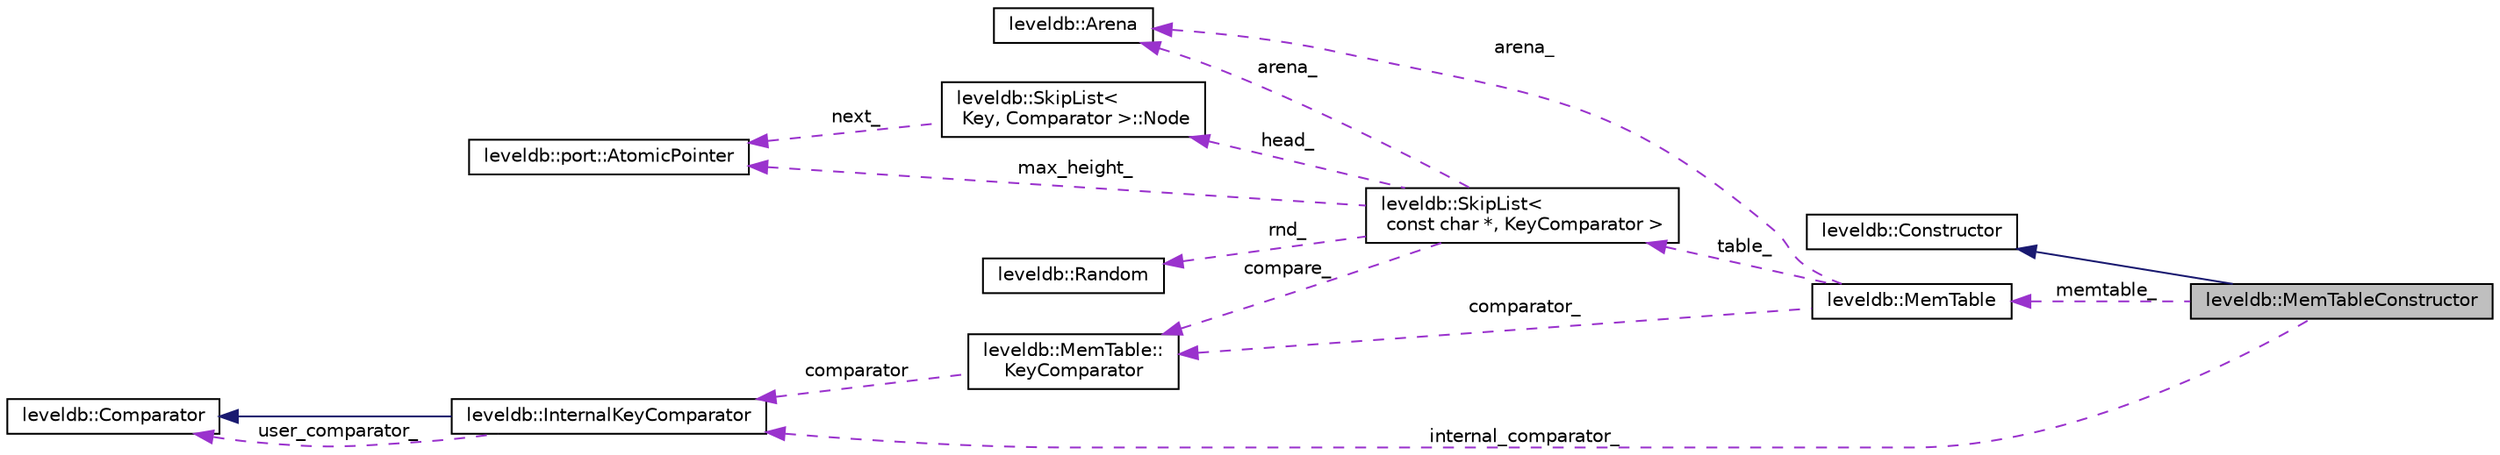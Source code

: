 digraph "leveldb::MemTableConstructor"
{
  edge [fontname="Helvetica",fontsize="10",labelfontname="Helvetica",labelfontsize="10"];
  node [fontname="Helvetica",fontsize="10",shape=record];
  rankdir="LR";
  Node1 [label="leveldb::MemTableConstructor",height=0.2,width=0.4,color="black", fillcolor="grey75", style="filled" fontcolor="black"];
  Node2 -> Node1 [dir="back",color="midnightblue",fontsize="10",style="solid"];
  Node2 [label="leveldb::Constructor",height=0.2,width=0.4,color="black", fillcolor="white", style="filled",URL="$classleveldb_1_1_constructor.html"];
  Node3 -> Node1 [dir="back",color="darkorchid3",fontsize="10",style="dashed",label=" memtable_" ];
  Node3 [label="leveldb::MemTable",height=0.2,width=0.4,color="black", fillcolor="white", style="filled",URL="$classleveldb_1_1_mem_table.html"];
  Node4 -> Node3 [dir="back",color="darkorchid3",fontsize="10",style="dashed",label=" table_" ];
  Node4 [label="leveldb::SkipList\<\l const char *, KeyComparator \>",height=0.2,width=0.4,color="black", fillcolor="white", style="filled",URL="$classleveldb_1_1_skip_list.html"];
  Node5 -> Node4 [dir="back",color="darkorchid3",fontsize="10",style="dashed",label=" head_" ];
  Node5 [label="leveldb::SkipList\<\l Key, Comparator \>::Node",height=0.2,width=0.4,color="black", fillcolor="white", style="filled",URL="$structleveldb_1_1_skip_list_1_1_node.html"];
  Node6 -> Node5 [dir="back",color="darkorchid3",fontsize="10",style="dashed",label=" next_" ];
  Node6 [label="leveldb::port::AtomicPointer",height=0.2,width=0.4,color="black", fillcolor="white", style="filled",URL="$classleveldb_1_1port_1_1_atomic_pointer.html"];
  Node7 -> Node4 [dir="back",color="darkorchid3",fontsize="10",style="dashed",label=" rnd_" ];
  Node7 [label="leveldb::Random",height=0.2,width=0.4,color="black", fillcolor="white", style="filled",URL="$classleveldb_1_1_random.html"];
  Node6 -> Node4 [dir="back",color="darkorchid3",fontsize="10",style="dashed",label=" max_height_" ];
  Node8 -> Node4 [dir="back",color="darkorchid3",fontsize="10",style="dashed",label=" compare_" ];
  Node8 [label="leveldb::MemTable::\lKeyComparator",height=0.2,width=0.4,color="black", fillcolor="white", style="filled",URL="$structleveldb_1_1_mem_table_1_1_key_comparator.html"];
  Node9 -> Node8 [dir="back",color="darkorchid3",fontsize="10",style="dashed",label=" comparator" ];
  Node9 [label="leveldb::InternalKeyComparator",height=0.2,width=0.4,color="black", fillcolor="white", style="filled",URL="$classleveldb_1_1_internal_key_comparator.html"];
  Node10 -> Node9 [dir="back",color="midnightblue",fontsize="10",style="solid"];
  Node10 [label="leveldb::Comparator",height=0.2,width=0.4,color="black", fillcolor="white", style="filled",URL="$structleveldb_1_1_comparator.html"];
  Node10 -> Node9 [dir="back",color="darkorchid3",fontsize="10",style="dashed",label=" user_comparator_" ];
  Node11 -> Node4 [dir="back",color="darkorchid3",fontsize="10",style="dashed",label=" arena_" ];
  Node11 [label="leveldb::Arena",height=0.2,width=0.4,color="black", fillcolor="white", style="filled",URL="$classleveldb_1_1_arena.html"];
  Node8 -> Node3 [dir="back",color="darkorchid3",fontsize="10",style="dashed",label=" comparator_" ];
  Node11 -> Node3 [dir="back",color="darkorchid3",fontsize="10",style="dashed",label=" arena_" ];
  Node9 -> Node1 [dir="back",color="darkorchid3",fontsize="10",style="dashed",label=" internal_comparator_" ];
}
